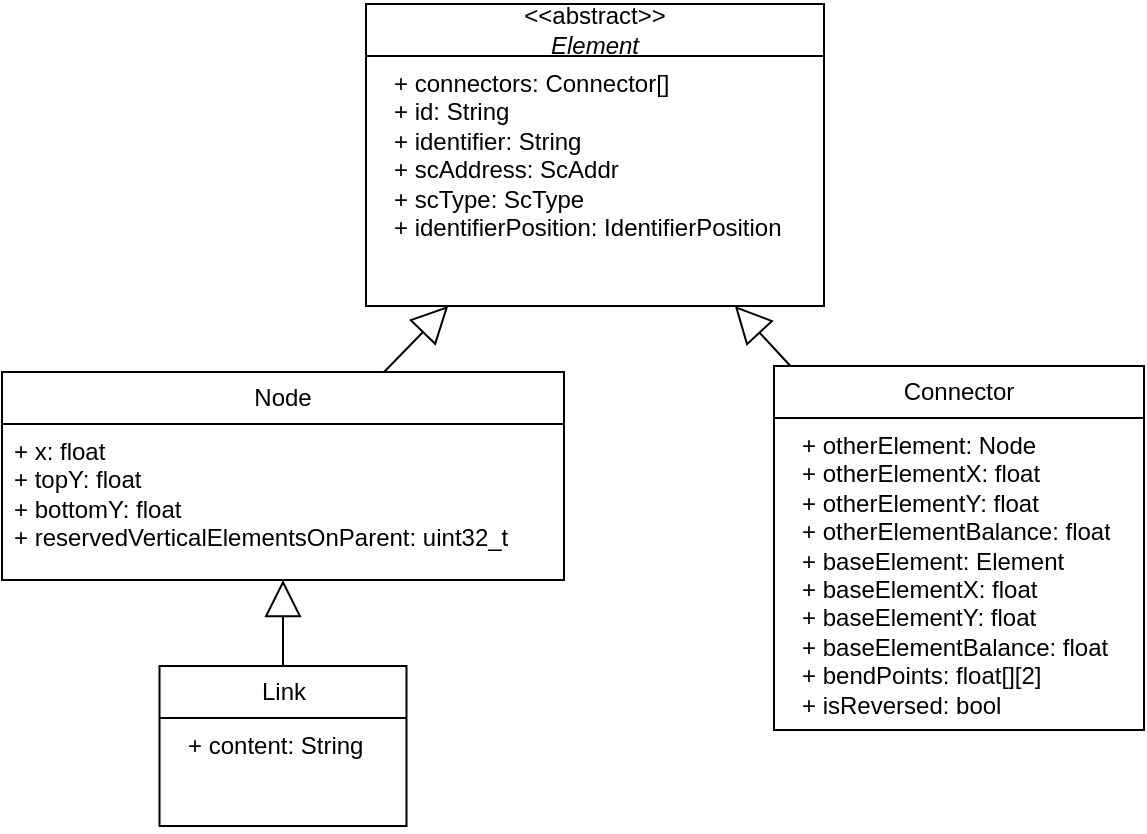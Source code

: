 <mxfile version="26.2.2">
  <diagram name="Page-1" id="O8t6Qyk7ErdTuJQ2308s">
    <mxGraphModel dx="1414" dy="861" grid="0" gridSize="10" guides="1" tooltips="1" connect="1" arrows="1" fold="1" page="1" pageScale="1" pageWidth="1169" pageHeight="827" math="0" shadow="0">
      <root>
        <mxCell id="0" />
        <mxCell id="1" parent="0" />
        <mxCell id="0hstAnEbx82ijvApU3b4-1" value="&lt;div&gt;&amp;lt;&amp;lt;abstract&amp;gt;&amp;gt;&lt;/div&gt;&lt;i&gt;Element&lt;/i&gt;" style="swimlane;fontStyle=0;childLayout=stackLayout;horizontal=1;startSize=26;fillColor=none;horizontalStack=0;resizeParent=1;resizeParentMax=0;resizeLast=0;collapsible=1;marginBottom=0;whiteSpace=wrap;html=1;" vertex="1" parent="1">
          <mxGeometry x="439" y="54" width="229" height="151" as="geometry" />
        </mxCell>
        <mxCell id="0hstAnEbx82ijvApU3b4-2" value="&lt;p style=&quot;margin: 0px 0px 0px 8px;&quot;&gt;+ connectors: Connector[]&lt;/p&gt;&lt;p style=&quot;margin: 0px 0px 0px 8px;&quot;&gt;+ id: String&lt;/p&gt;&lt;p style=&quot;margin: 0px 0px 0px 8px;&quot;&gt;+ identifier: String&lt;/p&gt;&lt;p style=&quot;margin: 0px 0px 0px 8px;&quot;&gt;+ scAddress: ScAddr&lt;/p&gt;&lt;p style=&quot;margin: 0px 0px 0px 8px;&quot;&gt;+ scType: ScType&lt;/p&gt;&lt;p style=&quot;margin: 0px 0px 0px 8px;&quot;&gt;+ identifierPosition: IdentifierPosition&lt;/p&gt;" style="text;strokeColor=none;fillColor=none;align=left;verticalAlign=top;spacingLeft=4;spacingRight=4;overflow=hidden;rotatable=0;points=[[0,0.5],[1,0.5]];portConstraint=eastwest;whiteSpace=wrap;html=1;" vertex="1" parent="0hstAnEbx82ijvApU3b4-1">
          <mxGeometry y="26" width="229" height="125" as="geometry" />
        </mxCell>
        <mxCell id="0hstAnEbx82ijvApU3b4-3" style="rounded=0;orthogonalLoop=1;jettySize=auto;html=1;endArrow=block;endFill=0;endSize=16;" edge="1" parent="1" source="0hstAnEbx82ijvApU3b4-4" target="0hstAnEbx82ijvApU3b4-1">
          <mxGeometry relative="1" as="geometry" />
        </mxCell>
        <mxCell id="0hstAnEbx82ijvApU3b4-4" value="Node" style="swimlane;fontStyle=0;childLayout=stackLayout;horizontal=1;startSize=26;fillColor=none;horizontalStack=0;resizeParent=1;resizeParentMax=0;resizeLast=0;collapsible=1;marginBottom=0;whiteSpace=wrap;html=1;" vertex="1" parent="1">
          <mxGeometry x="257" y="238" width="281" height="104" as="geometry" />
        </mxCell>
        <mxCell id="0hstAnEbx82ijvApU3b4-5" value="+ x: float&lt;br&gt;+ topY: float&lt;div&gt;+ bottomY: float&lt;br&gt;&lt;/div&gt;&lt;div&gt;+&amp;nbsp;reservedVerticalElementsOnParent: uint32_t&lt;/div&gt;" style="text;strokeColor=none;fillColor=none;align=left;verticalAlign=top;spacingLeft=4;spacingRight=4;overflow=hidden;rotatable=0;points=[[0,0.5],[1,0.5]];portConstraint=eastwest;whiteSpace=wrap;html=1;" vertex="1" parent="0hstAnEbx82ijvApU3b4-4">
          <mxGeometry y="26" width="281" height="78" as="geometry" />
        </mxCell>
        <mxCell id="0hstAnEbx82ijvApU3b4-6" style="edgeStyle=none;shape=connector;rounded=0;orthogonalLoop=1;jettySize=auto;html=1;strokeColor=default;align=center;verticalAlign=middle;fontFamily=Helvetica;fontSize=11;fontColor=default;labelBackgroundColor=default;endArrow=block;endFill=0;endSize=16;" edge="1" parent="1" source="0hstAnEbx82ijvApU3b4-7" target="0hstAnEbx82ijvApU3b4-4">
          <mxGeometry relative="1" as="geometry" />
        </mxCell>
        <mxCell id="0hstAnEbx82ijvApU3b4-7" value="Link" style="swimlane;fontStyle=0;childLayout=stackLayout;horizontal=1;startSize=26;fillColor=none;horizontalStack=0;resizeParent=1;resizeParentMax=0;resizeLast=0;collapsible=1;marginBottom=0;whiteSpace=wrap;html=1;" vertex="1" parent="1">
          <mxGeometry x="335.75" y="385" width="123.5" height="80" as="geometry" />
        </mxCell>
        <mxCell id="0hstAnEbx82ijvApU3b4-8" value="&lt;p style=&quot;margin: 0px 0px 0px 8px;&quot;&gt;&lt;span style=&quot;background-color: transparent; color: light-dark(rgb(0, 0, 0), rgb(255, 255, 255));&quot;&gt;+&amp;nbsp;&lt;/span&gt;&lt;span style=&quot;background-color: initial; color: light-dark(rgb(0, 0, 0), rgb(255, 255, 255));&quot;&gt;content: String&lt;/span&gt;&lt;/p&gt;" style="text;strokeColor=none;fillColor=none;align=left;verticalAlign=top;spacingLeft=4;spacingRight=4;overflow=hidden;rotatable=0;points=[[0,0.5],[1,0.5]];portConstraint=eastwest;whiteSpace=wrap;html=1;" vertex="1" parent="0hstAnEbx82ijvApU3b4-7">
          <mxGeometry y="26" width="123.5" height="54" as="geometry" />
        </mxCell>
        <mxCell id="0hstAnEbx82ijvApU3b4-9" style="edgeStyle=none;shape=connector;rounded=0;orthogonalLoop=1;jettySize=auto;html=1;strokeColor=default;align=center;verticalAlign=middle;fontFamily=Helvetica;fontSize=11;fontColor=default;labelBackgroundColor=default;endArrow=block;endFill=0;endSize=16;" edge="1" parent="1" source="0hstAnEbx82ijvApU3b4-10" target="0hstAnEbx82ijvApU3b4-1">
          <mxGeometry relative="1" as="geometry" />
        </mxCell>
        <mxCell id="0hstAnEbx82ijvApU3b4-10" value="Connector" style="swimlane;fontStyle=0;childLayout=stackLayout;horizontal=1;startSize=26;fillColor=none;horizontalStack=0;resizeParent=1;resizeParentMax=0;resizeLast=0;collapsible=1;marginBottom=0;whiteSpace=wrap;html=1;" vertex="1" parent="1">
          <mxGeometry x="643" y="235" width="185" height="182" as="geometry" />
        </mxCell>
        <mxCell id="0hstAnEbx82ijvApU3b4-11" value="&lt;p style=&quot;margin: 0px 0px 0px 8px;&quot;&gt;&lt;span style=&quot;background-color: initial;&quot;&gt;+ otherElement&lt;/span&gt;&lt;span style=&quot;background-color: initial;&quot;&gt;: Node&lt;/span&gt;&lt;br&gt;&lt;/p&gt;&lt;p style=&quot;margin: 0px 0px 0px 8px;&quot;&gt;&lt;span style=&quot;background-color: initial;&quot;&gt;+ otherElementX&lt;/span&gt;&lt;span style=&quot;background-color: initial;&quot;&gt;: float&lt;/span&gt;&lt;br&gt;&lt;/p&gt;&lt;p style=&quot;margin: 0px 0px 0px 8px;&quot;&gt;+ otherElementY&lt;span style=&quot;background-color: initial;&quot;&gt;: float&lt;/span&gt;&lt;/p&gt;&lt;p style=&quot;margin: 0px 0px 0px 8px;&quot;&gt;&lt;span style=&quot;background-color: initial;&quot;&gt;+ otherElementBalance: float&lt;/span&gt;&lt;/p&gt;&lt;p style=&quot;margin: 0px 0px 0px 8px;&quot;&gt;&lt;span style=&quot;background-color: initial;&quot;&gt;+ baseElement&lt;/span&gt;&lt;span style=&quot;background-color: initial;&quot;&gt;: Element&lt;/span&gt;&lt;br&gt;&lt;/p&gt;&lt;p style=&quot;margin: 0px 0px 0px 8px;&quot;&gt;&lt;span style=&quot;background-color: initial;&quot;&gt;+ baseElementX&lt;/span&gt;&lt;span style=&quot;background-color: initial;&quot;&gt;: float&lt;/span&gt;&lt;br&gt;&lt;/p&gt;&lt;p style=&quot;margin: 0px 0px 0px 8px;&quot;&gt;+ baseElementY&lt;span style=&quot;background-color: initial;&quot;&gt;: float&lt;/span&gt;&lt;/p&gt;&lt;p style=&quot;margin: 0px 0px 0px 8px;&quot;&gt;&lt;span style=&quot;background-color: initial;&quot;&gt;+ baseElementBalance: float&lt;/span&gt;&lt;/p&gt;&lt;p style=&quot;margin: 0px 0px 0px 8px;&quot;&gt;+ bendPoints&lt;span style=&quot;background-color: initial;&quot;&gt;: float[]&lt;/span&gt;&lt;span style=&quot;background-color: initial;&quot;&gt;[2]&lt;/span&gt;&lt;/p&gt;&lt;p style=&quot;margin: 0px 0px 0px 8px;&quot;&gt;&lt;span style=&quot;background-color: initial;&quot;&gt;+ isReversed: bool&lt;/span&gt;&lt;/p&gt;" style="text;strokeColor=none;fillColor=none;align=left;verticalAlign=top;spacingLeft=4;spacingRight=4;overflow=hidden;rotatable=0;points=[[0,0.5],[1,0.5]];portConstraint=eastwest;whiteSpace=wrap;html=1;" vertex="1" parent="0hstAnEbx82ijvApU3b4-10">
          <mxGeometry y="26" width="185" height="156" as="geometry" />
        </mxCell>
      </root>
    </mxGraphModel>
  </diagram>
</mxfile>
